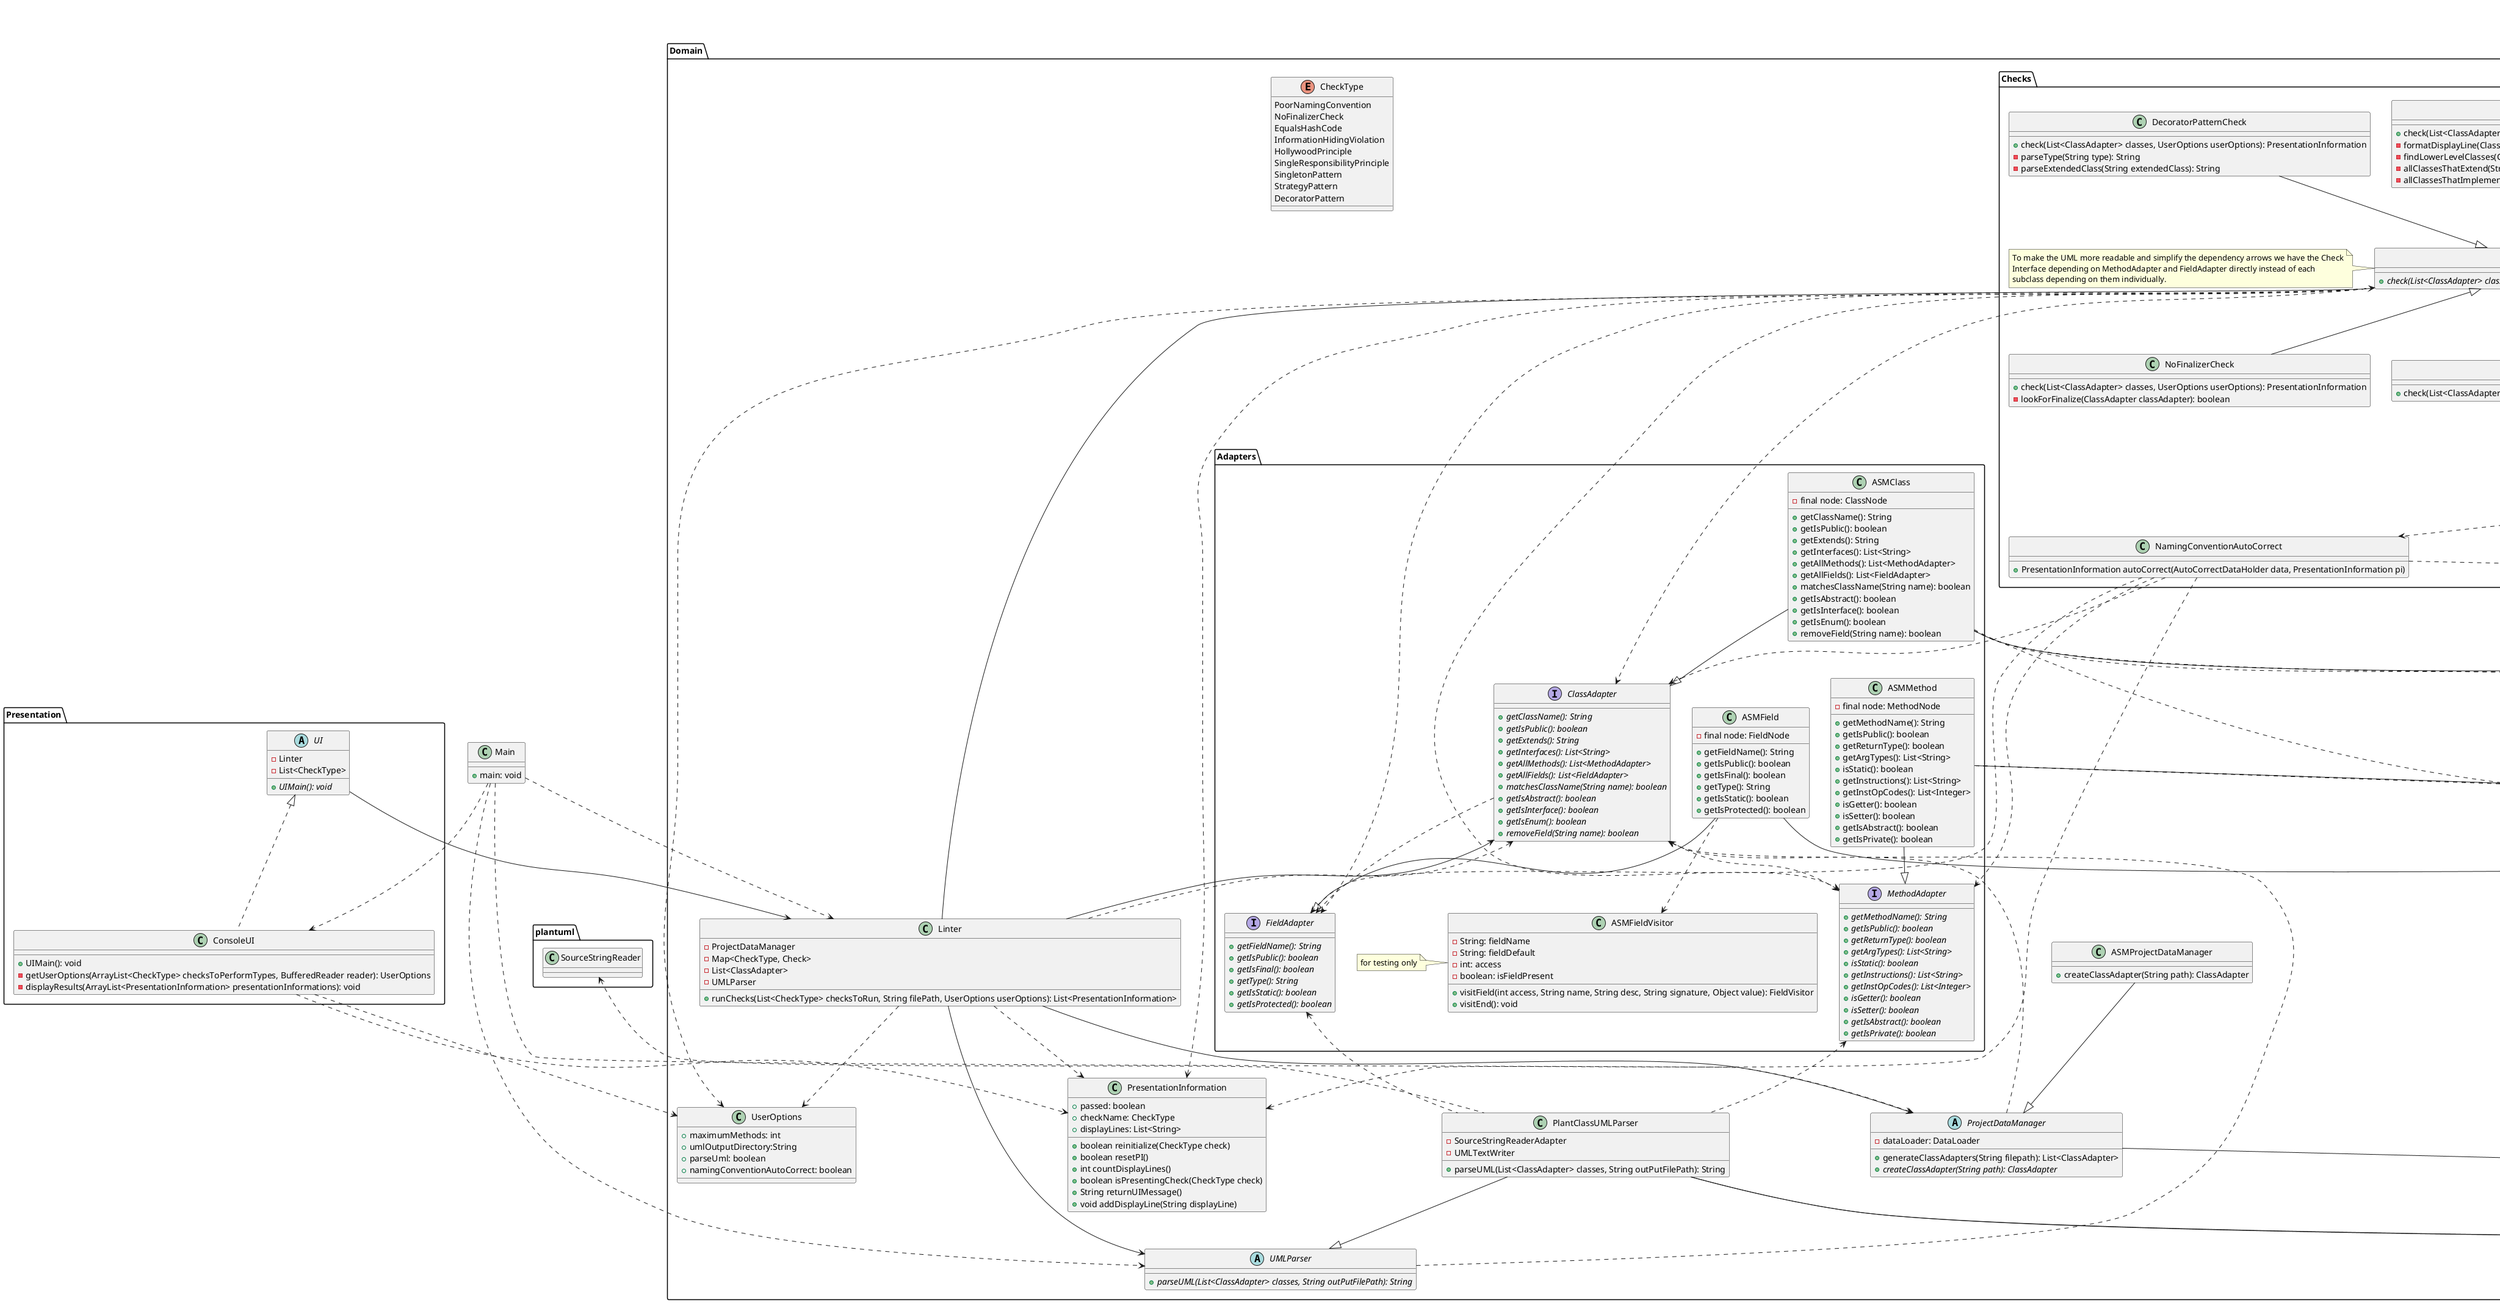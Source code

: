 @startuml
'https://plantuml.com/class-diagram

package DataSource{
    interface DataLoader{
    +{abstract} loadFileBytes(String name): byte[]
    }
    class DefaultDataLoader{
    +{method} loadFileBytes(String name): byte[]
    }
    interface UMLTextWriter{
    +{abstract} writeUMLText(String filepath, String umltext): void
    }
    abstract class SourceStringReaderAdapter{
    +{abstract} generateImage(String source, File outputFile): void
    }
    class PrintWriterUMLTextWriter {
    +{method} writeUMLText(String filepath, String umltext): void
    }
    class PlantUMLSourceStringReader {
    +{method} generateImage(String source, File outputFile): void
    }
    class ConcreteClassLoader{
        +{method} defineClass(String name, byte[] b): class
    }
    class ASMClassWriterFacade{
        -{field} ASMFieldVisitor: ASMFieldVisitor
        -{field} String: className
        -{field} ClassReader: reader
        -{field} ClassWriter: writer
        +{method} addField(String fieldName, int accessOpcode): byte[]
        +{method} publicizeMethod(): byte[]
    }
    PlantUMLSourceStringReader --|> SourceStringReaderAdapter
    PrintWriterUMLTextWriter --|> UMLTextWriter
}




package Domain{
    package Adapters{
        interface ClassAdapter{
            +{abstract} getClassName(): String
            +{abstract} getIsPublic(): boolean
            +{abstract} getExtends(): String
            +{abstract} getInterfaces(): List<String>
            +{abstract} getAllMethods(): List<MethodAdapter>
            +{abstract} getAllFields(): List<FieldAdapter>
            +{abstract} matchesClassName(String name): boolean
            +{abstract} getIsAbstract(): boolean
            +{abstract} getIsInterface(): boolean
            +{abstract} getIsEnum(): boolean
            +{abstract} removeField(String name): boolean
        }

        class ASMClass{
            -{field} final node: ClassNode
            +{method} getClassName(): String
            +{method} getIsPublic(): boolean
            +{method} getExtends(): String
            +{method} getInterfaces(): List<String>
            +{method} getAllMethods(): List<MethodAdapter>
            +{method} getAllFields(): List<FieldAdapter>
            +{method} matchesClassName(String name): boolean
            +{method} getIsAbstract(): boolean
            +{method} getIsInterface(): boolean
            +{method} getIsEnum(): boolean
            +{method} removeField(String name): boolean
        }
        interface FieldAdapter{
            +{abstract} getFieldName(): String
            +{abstract} getIsPublic(): boolean
            +{abstract} getIsFinal(): boolean
            +{abstract} getType(): String
            +{abstract} getIsStatic(): boolean
            +{abstract} getIsProtected(): boolean
        }
        class ASMField{
            -{field} final node: FieldNode
            +{method} getFieldName(): String
            +{method} getIsPublic(): boolean
            +{method} getIsFinal(): boolean
            +{method} getType(): String
            +{method} getIsStatic(): boolean
            +{method} getIsProtected(): boolean
        }
        interface MethodAdapter{
            +{abstract} getMethodName(): String
            +{abstract} getIsPublic(): boolean
            +{abstract} getReturnType(): boolean
            +{abstract} getArgTypes(): List<String>
            +{abstract} isStatic(): boolean
            +{abstract} getInstructions(): List<String>
            +{abstract} getInstOpCodes(): List<Integer>
            +{abstract} isGetter(): boolean
            +{abstract} isSetter(): boolean
            +{abstract} getIsAbstract(): boolean
            +{abstract} getIsPrivate(): boolean
        }
        class ASMMethod{
            -{field} final node: MethodNode
            +{method} getMethodName(): String
            +{method} getIsPublic(): boolean
            +{method} getReturnType(): boolean
            +{method} getArgTypes(): List<String>
            +{method} isStatic(): boolean
            +{method} getInstructions(): List<String>
            +{method} getInstOpCodes(): List<Integer>
            +{method} isGetter(): boolean
            +{method} isSetter(): boolean
            +{method} getIsAbstract(): boolean
            +{method} getIsPrivate(): boolean
        }



        class ASMFieldVisitor{
            -{field} String: fieldName
            -{field} String: fieldDefault
            -{field} int: access
            -{field} boolean: isFieldPresent
            +{method} visitField(int access, String name, String desc, String signature, Object value): FieldVisitor
            +{method} visitEnd(): void
        }

        note left: for testing only

        ASMClass .down.> ASMClassWriterFacade
        ASMClass ..> ConcreteClassLoader
        ASMField ..> ASMFieldVisitor
    }


    package Checks{

        interface Check {
            +{abstract} check(List<ClassAdapter> classes, UserOptions userOptions): PresentationInformation
        }
        note left
        To make the UML more readable and simplify the dependency arrows we have the Check
        Interface depending on MethodAdapter and FieldAdapter directly instead of each
        subclass depending on them individually.
        end note
        class DecoratorPatternCheck{
            +{method} check(List<ClassAdapter> classes, UserOptions userOptions): PresentationInformation
            -{method} parseType(String type): String
            -{method} parseExtendedClass(String extendedClass): String
        }
        class EqualsHashCodeCheck{
            +{method} check(List<ClassAdapter> classes, UserOptions userOptions): PresentationInformation
        }
        class HollywoodPrincipleCheck{
            +{method} check(List<ClassAdapter> classes, UserOptions userOptions): PresentationInformation
            -{method} formatLine(ClassAdapter highLevelClass, ClassAdapter lowLevelClass): String
            -{method} checkDependsOn(ClassAdapter highLevelClass, ClassAdapter lowLevelClass): boolean
            -{method} checkAllInstructionsForDependency(String className, List<String> instructions): boolean
            -{method} getHighLevelClass(ClassAdapter lowLevelClass, List<ClassAdapter> allClasses): ClassAdapter
            -{method} getHighLevelClasses(ClassAdapter lowLevelClass, List<ClassAdapter> allClasses):  List<ClassAdapter>
            -{method} convertTypeToName(String type): String
        }
        class InformationHidingCheck{
            +{method} check(List<ClassAdapter> classes, UserOptions userOptions): PresentationInformation
        }
        class AutoCorrectDataHolder{
            -classNames: List<ClassAdapter>
            -badNames: BadNames
            +Map<ClassAdapter, List<FieldAdapter>> getBadFields()
            +Map<ClassAdapter, List<MethodAdapter>> getBadMethodNames()
            +boolean areThereClassNameViolations()
            +boolean verifyDataFormat()
        }
        class NamingConventionAutoCorrect {
            +{method} PresentationInformation autoCorrect(AutoCorrectDataHolder data, PresentationInformation pi)
        }
        class DataClassCheck{
            +{method} check(CheckData data): PresentationInformation
            +{method} boolean checkIfAllGettersAndSetters(List<MethodAdapter> methods)
        }
        class NamingConventionCheck {
            +{method} check(List<ClassAdapter> classes, UserOptions userOptions): PresentationInformation
            +{method} PresentationInformation tryAutoCorrect(List<ClassAdapter> classes, BadNames badNames, PresentationInformation presentationInformation)
        }
        class NoFinalizerCheck {
            +{method} check(List<ClassAdapter> classes, UserOptions userOptions): PresentationInformation
            -{method} lookForFinalize(ClassAdapter classAdapter): boolean
        }
        class SingleResponsibilityPrincipleCheck {
            +{method} check(List<ClassAdapter> classes, UserOptions userOptions): PresentationInformation
        }
        class SingletonPatternCheck {
            +{method} check(List<ClassAdapter> classes, UserOptions userOptions): PresentationInformation
        }
        class StrategyPatternCheck {
            +{method} check(List<ClassAdapter> classes, UserOptions userOptions): PresentationInformation
            -{method} formatDisplayLine(ClassAdapter abstractStrategy, List<ClassAdapter> concreteStrategies): String
            -{method} findLowerLevelClasses(ClassAdapter strategyClass, List<ClassAdapter> classes): List<ClassAdapter>
            -{method} allClassesThatExtend(String className, List<ClassAdapter> classes): List<ClassAdapter>
            -{method} allClassesThatImplement(String className, List<ClassAdapter> classes): List<ClassAdapter>
        }
    }

    enum CheckType{
        PoorNamingConvention
        NoFinalizerCheck
        EqualsHashCode
        InformationHidingViolation
        HollywoodPrinciple
        SingleResponsibilityPrinciple
        SingletonPattern
        StrategyPattern
        DecoratorPattern
    }

    class UserOptions {
        +{field} maximumMethods: int
        +{field} umlOutputDirectory:String
        +{field} parseUml: boolean
        +{field} namingConventionAutoCorrect: boolean
    }

    class PresentationInformation{
        +{field} passed: boolean
        +{field} checkName: CheckType
        +{field} displayLines: List<String>
        +boolean reinitialize(CheckType check)
        +boolean resetPI()
        +int countDisplayLines()
        +boolean isPresentingCheck(CheckType check)
        +String returnUIMessage()
        +void addDisplayLine(String displayLine)
    }

    class ASMProjectDataManager{
        +{method} createClassAdapter(String path): ClassAdapter
    }

    abstract class ProjectDataManager {
        -{field} dataLoader: DataLoader
        +{method} generateClassAdapters(String filepath): List<ClassAdapter>
        +{abstract} createClassAdapter(String path): ClassAdapter
    }

    class Linter {
        -{field} ProjectDataManager
        -{field} Map<CheckType, Check>
        -{field} List<ClassAdapter>
        -{field} UMLParser
        +{method} runChecks(List<CheckType> checksToRun, String filePath, UserOptions userOptions): List<PresentationInformation>
    }

    class PlantClassUMLParser {
    -{field} SourceStringReaderAdapter
    -{field} UMLTextWriter
    +{method} parseUML(List<ClassAdapter> classes, String outPutFilePath): String
    }

    abstract class UMLParser {
    +{abstract} parseUML(List<ClassAdapter> classes, String outPutFilePath): String
    }
}




package Presentation {
    abstract class UI {
        -{field} Linter
        -{field} List<CheckType>
        +{abstract} UIMain(): void
    }
    class ConsoleUI {
        +{method} UIMain(): void
        -{method} getUserOptions(ArrayList<CheckType> checksToPerformTypes, BufferedReader reader): UserOptions
        -{method} displayResults(ArrayList<PresentationInformation> presentationInformations): void
    }
}




package Java {
 class FileInputStream {
 }
}


package ASM {
    class FieldNode{
    }
    class MethodNode{
    }
    class ClassNode{
    }
    class MethodInsnNode{
    }
    class InsnList{
    }
}

package plantuml{
    class SourceStringReader
}

class Main {
    +{method} main: void
}

Main ..> ProjectDataManager
Main ..> UMLParser
Main ..> Linter
Main ..> ConsoleUI
ConsoleUI ..> UserOptions
ConsoleUI ..> PresentationInformation
UI --> Linter
PlantClassUMLParser .up.> FieldAdapter
PlantClassUMLParser .up.> SourceStringReader
PlantClassUMLParser .up.> MethodAdapter
PlantClassUMLParser --> SourceStringReaderAdapter
PlantClassUMLParser --> UMLTextWriter
PlantClassUMLParser --|> UMLParser
UMLParser ..> ClassAdapter
Linter --> ProjectDataManager
Linter -up-> Check
Linter -up-> ClassAdapter
Linter --> UMLParser
Linter ..> PresentationInformation
Linter ..> UserOptions
Linter .up.> ClassAdapter
ASMProjectDataManager --|> ProjectDataManager
ProjectDataManager -down-> DataLoader
ProjectDataManager ..> ClassAdapter
Check ..> MethodAdapter
Check ..> FieldAdapter
StrategyPatternCheck --|> Check
'SingletonPatternCheck ..> MethodAdapter
'SingletonPatternCheck ..> FieldAdapter
SingletonPatternCheck -up-|> Check
'SingleResponsibilityPrincipleCheck ..> MethodAdapter
SingleResponsibilityPrincipleCheck --|> Check
'NoFinalizerCheck ..> MethodAdapter
NoFinalizerCheck -up-|> Check
NamingConventionCheck -up-|> Check
'NamingConventionCheck ..> FieldAdapter
'NamingConventionCheck ..> MethodAdapter
NamingConvention ..>AutoCorrectDataHolder
NamingConventionCheck ..> NamingConventionAutoCorrect
NamingConventionAutoCorrect ..> ClassAdapter
NamingConventionAutoCorrect ..> FieldAdapter
NamingConventionAutoCorrect ..> MethodAdapter
NamingConventionAutoCorrect ..> PresentationInformation
NamingConventionAutoCorrect ..>DataHolder
InformationHidingCheck --|> Check
'InformationHidingCheck ..> MethodAdapter
HollywoodPrincipleCheck -up-|> Check
'HollywoodPrincipleCheck ..> MethodAdapter
'HollywoodPrincipleCheck ..> FieldAdapter
EqualsHashCodeCheck --|> Check
'EqualsHashCodeCheck ..> MethodAdapter
DecoratorPatternCheck --|> Check
'DecoratorPatternCheck ..> FieldAdapter
Check ..> ClassAdapter
Check ..> UserOptions
Check ..> PresentationInformation
ASMMethod --> MethodNode
ASMMethod --|> MethodAdapter
ASMField --> FieldNode
ASMField --|> FieldAdapter
ASMClass --|> ClassAdapter
ASMClass --> ClassNode
ASMClass ..> MethodNode
ASMClass ..> FieldNode
ASMMethod ..> InsnList
ASMMethod ..> MethodInsnNode
ClassAdapter ..> MethodAdapter
ClassAdapter ..> FieldAdapter
DefaultDataLoader --|> DataLoader
DefaultDataLoader .up.> FileInputStream
UI <|.. ConsoleUI
@enduml